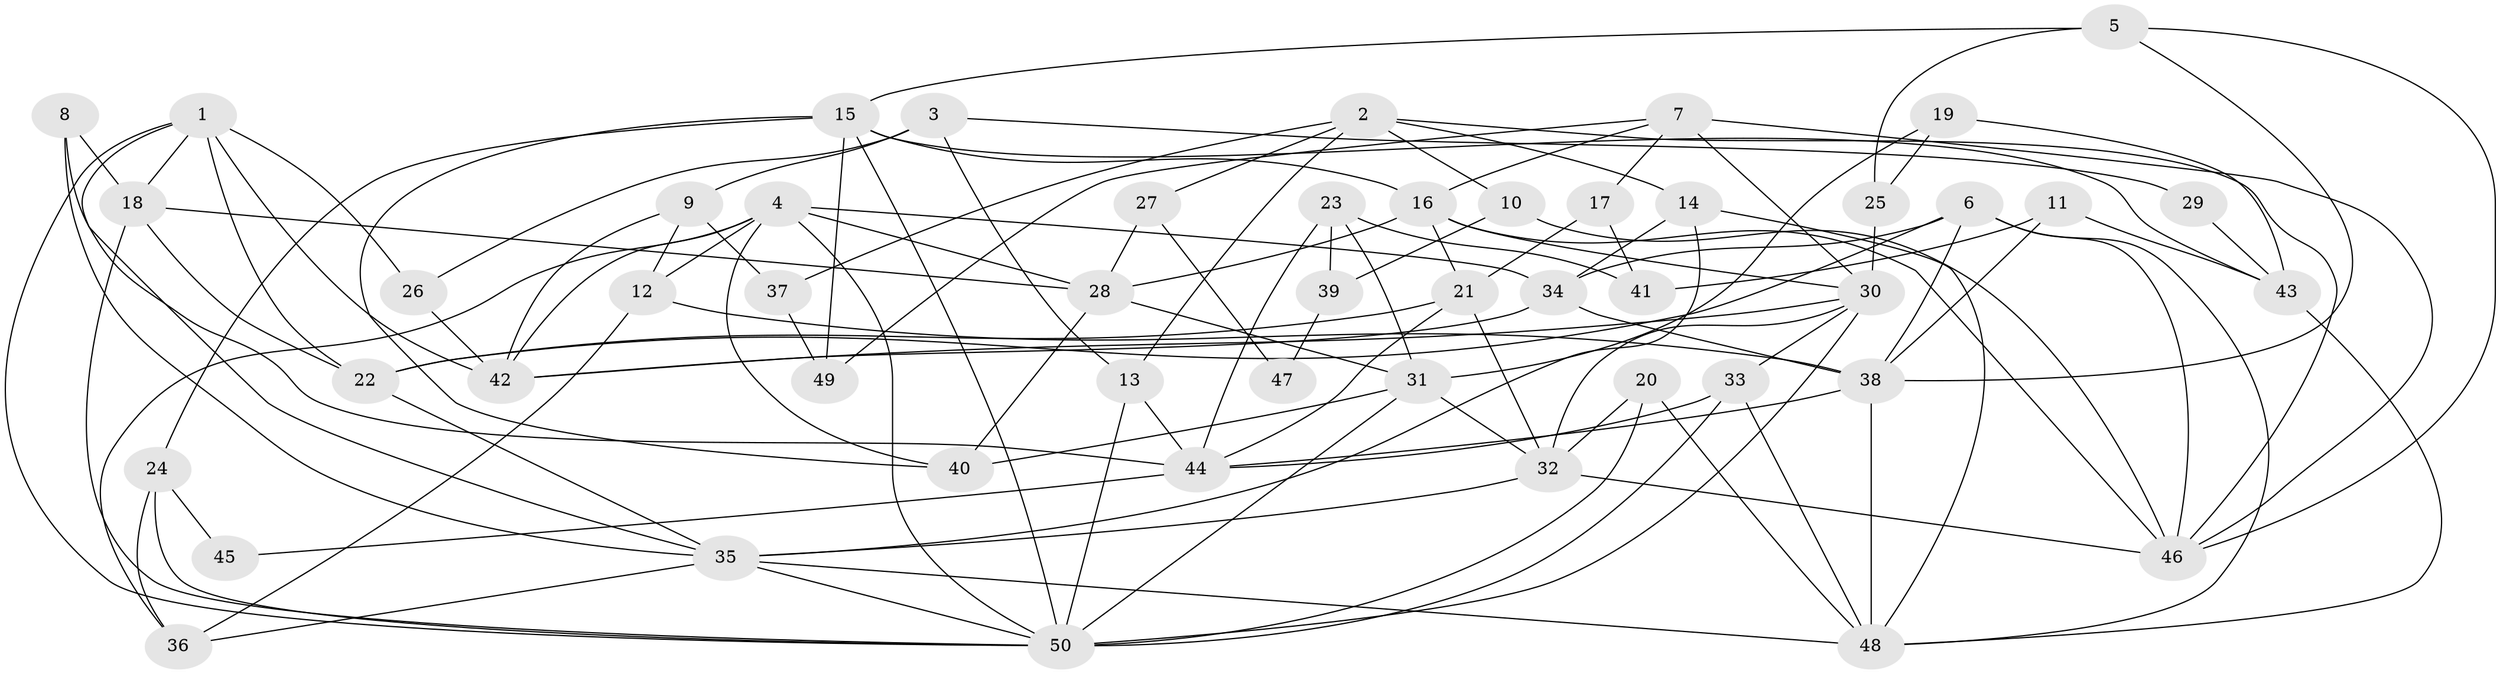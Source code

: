 // original degree distribution, {5: 0.21686746987951808, 4: 0.3493975903614458, 3: 0.20481927710843373, 6: 0.07228915662650602, 2: 0.13253012048192772, 7: 0.012048192771084338, 10: 0.012048192771084338}
// Generated by graph-tools (version 1.1) at 2025/37/03/04/25 23:37:11]
// undirected, 50 vertices, 117 edges
graph export_dot {
  node [color=gray90,style=filled];
  1;
  2;
  3;
  4;
  5;
  6;
  7;
  8;
  9;
  10;
  11;
  12;
  13;
  14;
  15;
  16;
  17;
  18;
  19;
  20;
  21;
  22;
  23;
  24;
  25;
  26;
  27;
  28;
  29;
  30;
  31;
  32;
  33;
  34;
  35;
  36;
  37;
  38;
  39;
  40;
  41;
  42;
  43;
  44;
  45;
  46;
  47;
  48;
  49;
  50;
  1 -- 18 [weight=1.0];
  1 -- 22 [weight=1.0];
  1 -- 26 [weight=1.0];
  1 -- 35 [weight=1.0];
  1 -- 42 [weight=1.0];
  1 -- 50 [weight=1.0];
  2 -- 10 [weight=1.0];
  2 -- 13 [weight=1.0];
  2 -- 14 [weight=1.0];
  2 -- 27 [weight=1.0];
  2 -- 37 [weight=1.0];
  2 -- 46 [weight=1.0];
  3 -- 9 [weight=2.0];
  3 -- 13 [weight=1.0];
  3 -- 26 [weight=1.0];
  3 -- 29 [weight=1.0];
  4 -- 12 [weight=1.0];
  4 -- 28 [weight=1.0];
  4 -- 34 [weight=2.0];
  4 -- 36 [weight=1.0];
  4 -- 40 [weight=1.0];
  4 -- 42 [weight=1.0];
  4 -- 50 [weight=1.0];
  5 -- 15 [weight=1.0];
  5 -- 25 [weight=1.0];
  5 -- 38 [weight=1.0];
  5 -- 46 [weight=1.0];
  6 -- 22 [weight=1.0];
  6 -- 34 [weight=1.0];
  6 -- 38 [weight=1.0];
  6 -- 46 [weight=2.0];
  6 -- 48 [weight=1.0];
  7 -- 16 [weight=1.0];
  7 -- 17 [weight=1.0];
  7 -- 30 [weight=2.0];
  7 -- 46 [weight=1.0];
  7 -- 49 [weight=1.0];
  8 -- 18 [weight=1.0];
  8 -- 35 [weight=1.0];
  8 -- 44 [weight=1.0];
  9 -- 12 [weight=1.0];
  9 -- 37 [weight=1.0];
  9 -- 42 [weight=1.0];
  10 -- 39 [weight=1.0];
  10 -- 46 [weight=1.0];
  11 -- 38 [weight=1.0];
  11 -- 41 [weight=1.0];
  11 -- 43 [weight=1.0];
  12 -- 36 [weight=1.0];
  12 -- 38 [weight=1.0];
  13 -- 44 [weight=1.0];
  13 -- 50 [weight=1.0];
  14 -- 34 [weight=1.0];
  14 -- 35 [weight=1.0];
  14 -- 48 [weight=1.0];
  15 -- 16 [weight=1.0];
  15 -- 24 [weight=1.0];
  15 -- 40 [weight=2.0];
  15 -- 43 [weight=1.0];
  15 -- 49 [weight=1.0];
  15 -- 50 [weight=1.0];
  16 -- 21 [weight=1.0];
  16 -- 28 [weight=1.0];
  16 -- 30 [weight=1.0];
  16 -- 46 [weight=1.0];
  17 -- 21 [weight=2.0];
  17 -- 41 [weight=1.0];
  18 -- 22 [weight=1.0];
  18 -- 28 [weight=1.0];
  18 -- 50 [weight=1.0];
  19 -- 25 [weight=1.0];
  19 -- 31 [weight=1.0];
  19 -- 43 [weight=1.0];
  20 -- 32 [weight=1.0];
  20 -- 48 [weight=1.0];
  20 -- 50 [weight=2.0];
  21 -- 22 [weight=1.0];
  21 -- 32 [weight=1.0];
  21 -- 44 [weight=1.0];
  22 -- 35 [weight=1.0];
  23 -- 31 [weight=1.0];
  23 -- 39 [weight=1.0];
  23 -- 41 [weight=1.0];
  23 -- 44 [weight=1.0];
  24 -- 36 [weight=1.0];
  24 -- 45 [weight=1.0];
  24 -- 50 [weight=1.0];
  25 -- 30 [weight=1.0];
  26 -- 42 [weight=2.0];
  27 -- 28 [weight=1.0];
  27 -- 47 [weight=1.0];
  28 -- 31 [weight=1.0];
  28 -- 40 [weight=1.0];
  29 -- 43 [weight=1.0];
  30 -- 32 [weight=1.0];
  30 -- 33 [weight=1.0];
  30 -- 42 [weight=1.0];
  30 -- 50 [weight=1.0];
  31 -- 32 [weight=1.0];
  31 -- 40 [weight=1.0];
  31 -- 50 [weight=1.0];
  32 -- 35 [weight=1.0];
  32 -- 46 [weight=1.0];
  33 -- 44 [weight=1.0];
  33 -- 48 [weight=1.0];
  33 -- 50 [weight=1.0];
  34 -- 38 [weight=1.0];
  34 -- 42 [weight=1.0];
  35 -- 36 [weight=1.0];
  35 -- 48 [weight=1.0];
  35 -- 50 [weight=1.0];
  37 -- 49 [weight=1.0];
  38 -- 44 [weight=1.0];
  38 -- 48 [weight=1.0];
  39 -- 47 [weight=1.0];
  43 -- 48 [weight=1.0];
  44 -- 45 [weight=2.0];
}
